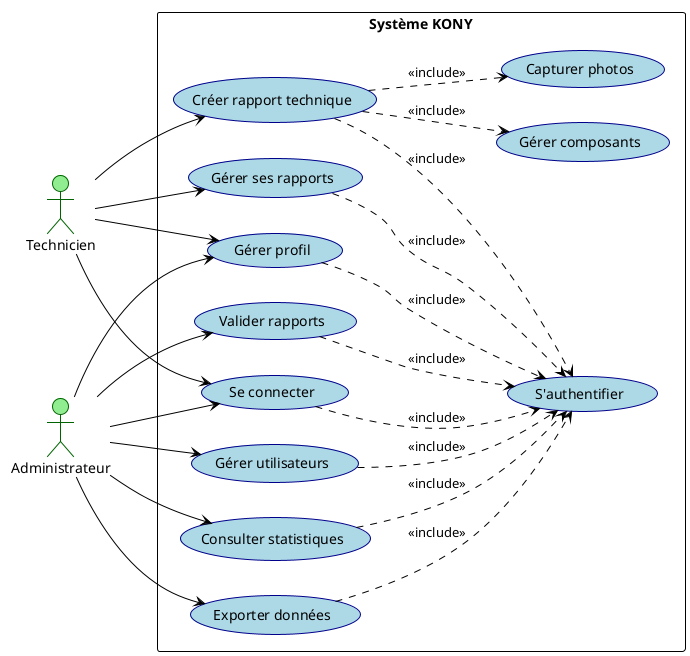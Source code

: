 @startuml
!theme plain
left to right direction

skinparam usecase {
    BackgroundColor lightblue
    BorderColor darkblue
}
skinparam actor {
    BackgroundColor lightgreen
    BorderColor darkgreen
}

actor "Technicien" as TECH
actor "Administrateur" as ADMIN

rectangle "Système KONY" {
    usecase "S'authentifier" as AUTH
    usecase "Se connecter" as LOGIN
    usecase "Gérer profil" as PROFILE
    usecase "Créer rapport technique" as CREATE_REPORT
    usecase "Gérer ses rapports" as MANAGE_REPORTS
    usecase "Gérer composants" as MANAGE_COMP
    usecase "Capturer photos" as CAPTURE_PHOTO
    usecase "Valider rapports" as VALIDATE
    usecase "Gérer utilisateurs" as MANAGE_USERS
    usecase "Consulter statistiques" as STATS
    usecase "Exporter données" as EXPORT
}

TECH --> LOGIN
TECH --> PROFILE
TECH --> CREATE_REPORT
TECH --> MANAGE_REPORTS

ADMIN --> LOGIN
ADMIN --> PROFILE
ADMIN --> VALIDATE
ADMIN --> MANAGE_USERS
ADMIN --> STATS
ADMIN --> EXPORT

LOGIN ..> AUTH : <<include>>
PROFILE ..> AUTH : <<include>>
CREATE_REPORT ..> AUTH : <<include>>
MANAGE_REPORTS ..> AUTH : <<include>>
VALIDATE ..> AUTH : <<include>>
MANAGE_USERS ..> AUTH : <<include>>
STATS ..> AUTH : <<include>>
EXPORT ..> AUTH : <<include>>

CREATE_REPORT ..> MANAGE_COMP : <<include>>
CREATE_REPORT ..> CAPTURE_PHOTO : <<include>>

@enduml